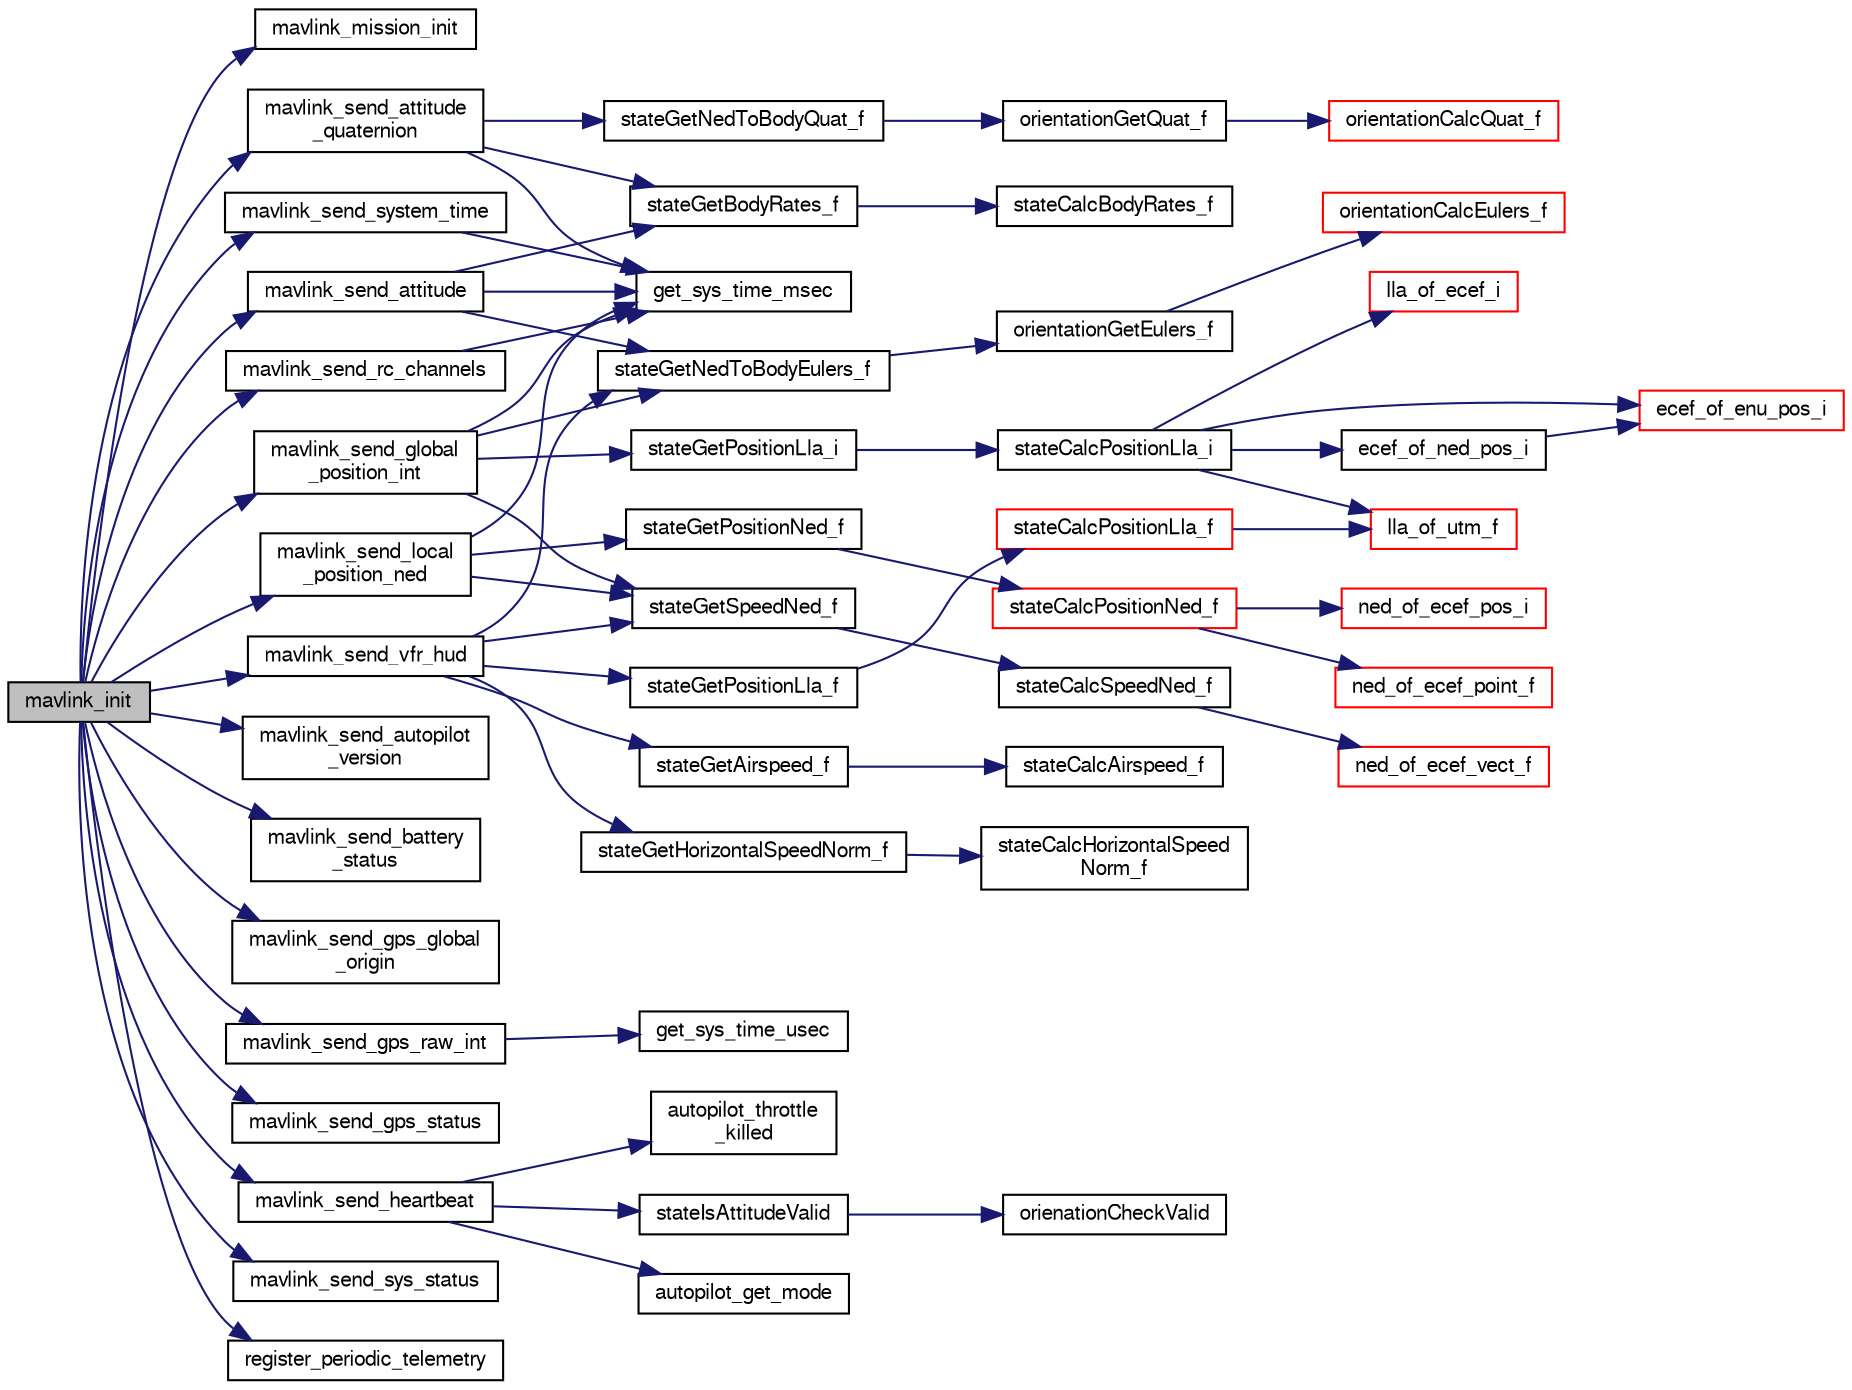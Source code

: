 digraph "mavlink_init"
{
  edge [fontname="FreeSans",fontsize="10",labelfontname="FreeSans",labelfontsize="10"];
  node [fontname="FreeSans",fontsize="10",shape=record];
  rankdir="LR";
  Node1 [label="mavlink_init",height=0.2,width=0.4,color="black", fillcolor="grey75", style="filled", fontcolor="black"];
  Node1 -> Node2 [color="midnightblue",fontsize="10",style="solid",fontname="FreeSans"];
  Node2 [label="mavlink_mission_init",height=0.2,width=0.4,color="black", fillcolor="white", style="filled",URL="$mission__manager_8c.html#a0ab881c381e580d797ea222ef657ffca"];
  Node1 -> Node3 [color="midnightblue",fontsize="10",style="solid",fontname="FreeSans"];
  Node3 [label="mavlink_send_attitude",height=0.2,width=0.4,color="black", fillcolor="white", style="filled",URL="$mavlink_8c.html#acf9dbe1c46aa63331ca93c34f1a73a9a",tooltip="Send the attitude. "];
  Node3 -> Node4 [color="midnightblue",fontsize="10",style="solid",fontname="FreeSans"];
  Node4 [label="get_sys_time_msec",height=0.2,width=0.4,color="black", fillcolor="white", style="filled",URL="$chibios_2mcu__periph_2sys__time__arch_8c.html#ad3cb294b0d1d74dfb511534b36a17960",tooltip="Get the time in milliseconds since startup. "];
  Node3 -> Node5 [color="midnightblue",fontsize="10",style="solid",fontname="FreeSans"];
  Node5 [label="stateGetBodyRates_f",height=0.2,width=0.4,color="black", fillcolor="white", style="filled",URL="$group__state__rate.html#ga086f10e8804f8e95ace9a2b1cd26a66c",tooltip="Get vehicle body angular rate (float). "];
  Node5 -> Node6 [color="midnightblue",fontsize="10",style="solid",fontname="FreeSans"];
  Node6 [label="stateCalcBodyRates_f",height=0.2,width=0.4,color="black", fillcolor="white", style="filled",URL="$group__state__rate.html#ga52294469408c263566a43c4c903cb3ca"];
  Node3 -> Node7 [color="midnightblue",fontsize="10",style="solid",fontname="FreeSans"];
  Node7 [label="stateGetNedToBodyEulers_f",height=0.2,width=0.4,color="black", fillcolor="white", style="filled",URL="$group__state__attitude.html#ga9a5e6bac6e7d78e1b33430e73344615b",tooltip="Get vehicle body attitude euler angles (float). "];
  Node7 -> Node8 [color="midnightblue",fontsize="10",style="solid",fontname="FreeSans"];
  Node8 [label="orientationGetEulers_f",height=0.2,width=0.4,color="black", fillcolor="white", style="filled",URL="$group__math__orientation__representation.html#gaaae3838d0b45682d48257d5dbfff3030",tooltip="Get vehicle body attitude euler angles (float). "];
  Node8 -> Node9 [color="midnightblue",fontsize="10",style="solid",fontname="FreeSans"];
  Node9 [label="orientationCalcEulers_f",height=0.2,width=0.4,color="red", fillcolor="white", style="filled",URL="$group__math__orientation__representation.html#ga8b8bf1c74adb971f399f0dd4f84d9388"];
  Node1 -> Node10 [color="midnightblue",fontsize="10",style="solid",fontname="FreeSans"];
  Node10 [label="mavlink_send_attitude\l_quaternion",height=0.2,width=0.4,color="black", fillcolor="white", style="filled",URL="$mavlink_8c.html#a6a99bc39299168db89d0b0ad07375cfb"];
  Node10 -> Node4 [color="midnightblue",fontsize="10",style="solid",fontname="FreeSans"];
  Node10 -> Node5 [color="midnightblue",fontsize="10",style="solid",fontname="FreeSans"];
  Node10 -> Node11 [color="midnightblue",fontsize="10",style="solid",fontname="FreeSans"];
  Node11 [label="stateGetNedToBodyQuat_f",height=0.2,width=0.4,color="black", fillcolor="white", style="filled",URL="$group__state__attitude.html#gae03bd8f94b7150506835b77060b73311",tooltip="Get vehicle body attitude quaternion (float). "];
  Node11 -> Node12 [color="midnightblue",fontsize="10",style="solid",fontname="FreeSans"];
  Node12 [label="orientationGetQuat_f",height=0.2,width=0.4,color="black", fillcolor="white", style="filled",URL="$group__math__orientation__representation.html#ga4bc38966bac43e1f55b2f042d8f2e411",tooltip="Get vehicle body attitude quaternion (float). "];
  Node12 -> Node13 [color="midnightblue",fontsize="10",style="solid",fontname="FreeSans"];
  Node13 [label="orientationCalcQuat_f",height=0.2,width=0.4,color="red", fillcolor="white", style="filled",URL="$group__math__orientation__representation.html#ga33edf7d5bd278bed617fb5aa88559dc2"];
  Node1 -> Node14 [color="midnightblue",fontsize="10",style="solid",fontname="FreeSans"];
  Node14 [label="mavlink_send_autopilot\l_version",height=0.2,width=0.4,color="black", fillcolor="white", style="filled",URL="$mavlink_8c.html#a1297c21f1829da1a6e581aa98929e494"];
  Node1 -> Node15 [color="midnightblue",fontsize="10",style="solid",fontname="FreeSans"];
  Node15 [label="mavlink_send_battery\l_status",height=0.2,width=0.4,color="black", fillcolor="white", style="filled",URL="$mavlink_8c.html#a69b54d7a5d0429f7bcd39568475a598b"];
  Node1 -> Node16 [color="midnightblue",fontsize="10",style="solid",fontname="FreeSans"];
  Node16 [label="mavlink_send_global\l_position_int",height=0.2,width=0.4,color="black", fillcolor="white", style="filled",URL="$mavlink_8c.html#a69b29097db843b873c8b348c837cfd03"];
  Node16 -> Node4 [color="midnightblue",fontsize="10",style="solid",fontname="FreeSans"];
  Node16 -> Node7 [color="midnightblue",fontsize="10",style="solid",fontname="FreeSans"];
  Node16 -> Node17 [color="midnightblue",fontsize="10",style="solid",fontname="FreeSans"];
  Node17 [label="stateGetPositionLla_i",height=0.2,width=0.4,color="black", fillcolor="white", style="filled",URL="$group__state__position.html#ga99473409b740a26c0e2b9a5bd8e9defb",tooltip="Get position in LLA coordinates (int). "];
  Node17 -> Node18 [color="midnightblue",fontsize="10",style="solid",fontname="FreeSans"];
  Node18 [label="stateCalcPositionLla_i",height=0.2,width=0.4,color="black", fillcolor="white", style="filled",URL="$group__state__position.html#gad0fedf046f198eace06305e56fc7a0f8",tooltip="Calculate LLA (int) from any other available representation. "];
  Node18 -> Node19 [color="midnightblue",fontsize="10",style="solid",fontname="FreeSans"];
  Node19 [label="lla_of_ecef_i",height=0.2,width=0.4,color="red", fillcolor="white", style="filled",URL="$group__math__geodetic__int.html#gaea47a32071c2427f895fcb1df32c4e23",tooltip="Convert a ECEF to LLA. "];
  Node18 -> Node20 [color="midnightblue",fontsize="10",style="solid",fontname="FreeSans"];
  Node20 [label="lla_of_utm_f",height=0.2,width=0.4,color="red", fillcolor="white", style="filled",URL="$pprz__geodetic__float_8c.html#a30c2e47ec9a898079c04e8b08496b455"];
  Node18 -> Node21 [color="midnightblue",fontsize="10",style="solid",fontname="FreeSans"];
  Node21 [label="ecef_of_ned_pos_i",height=0.2,width=0.4,color="black", fillcolor="white", style="filled",URL="$group__math__geodetic__int.html#gaf92579b72a2adb1aaac73fae89553fca",tooltip="Convert a local NED position to ECEF. "];
  Node21 -> Node22 [color="midnightblue",fontsize="10",style="solid",fontname="FreeSans"];
  Node22 [label="ecef_of_enu_pos_i",height=0.2,width=0.4,color="red", fillcolor="white", style="filled",URL="$group__math__geodetic__int.html#gaaeff7441301129ca712e828b9b4f474e",tooltip="Convert a local ENU position to ECEF. "];
  Node18 -> Node22 [color="midnightblue",fontsize="10",style="solid",fontname="FreeSans"];
  Node16 -> Node23 [color="midnightblue",fontsize="10",style="solid",fontname="FreeSans"];
  Node23 [label="stateGetSpeedNed_f",height=0.2,width=0.4,color="black", fillcolor="white", style="filled",URL="$group__state__velocity.html#ga50a44ddecd4b2517b549549e953ffea2",tooltip="Get ground speed in local NED coordinates (float). "];
  Node23 -> Node24 [color="midnightblue",fontsize="10",style="solid",fontname="FreeSans"];
  Node24 [label="stateCalcSpeedNed_f",height=0.2,width=0.4,color="black", fillcolor="white", style="filled",URL="$group__state__velocity.html#ga440e1db9aa0854e8cea50670d7055450"];
  Node24 -> Node25 [color="midnightblue",fontsize="10",style="solid",fontname="FreeSans"];
  Node25 [label="ned_of_ecef_vect_f",height=0.2,width=0.4,color="red", fillcolor="white", style="filled",URL="$pprz__geodetic__float_8c.html#ac36c2e51de3064e3919a1f58f884342e"];
  Node1 -> Node26 [color="midnightblue",fontsize="10",style="solid",fontname="FreeSans"];
  Node26 [label="mavlink_send_gps_global\l_origin",height=0.2,width=0.4,color="black", fillcolor="white", style="filled",URL="$mavlink_8c.html#a4371947509e8a4bdaaecfcb382e6a889"];
  Node1 -> Node27 [color="midnightblue",fontsize="10",style="solid",fontname="FreeSans"];
  Node27 [label="mavlink_send_gps_raw_int",height=0.2,width=0.4,color="black", fillcolor="white", style="filled",URL="$mavlink_8c.html#a45bb8314829a986bef34a96d1d19e18a"];
  Node27 -> Node28 [color="midnightblue",fontsize="10",style="solid",fontname="FreeSans"];
  Node28 [label="get_sys_time_usec",height=0.2,width=0.4,color="black", fillcolor="white", style="filled",URL="$chibios_2mcu__periph_2sys__time__arch_8c.html#a7ddfef1f78a56c6b4c4c536b5d670bfb",tooltip="Get the time in microseconds since startup. "];
  Node1 -> Node29 [color="midnightblue",fontsize="10",style="solid",fontname="FreeSans"];
  Node29 [label="mavlink_send_gps_status",height=0.2,width=0.4,color="black", fillcolor="white", style="filled",URL="$mavlink_8c.html#ab96c8a517287966a178c6478b3aa8e09",tooltip="Send gps status. "];
  Node1 -> Node30 [color="midnightblue",fontsize="10",style="solid",fontname="FreeSans"];
  Node30 [label="mavlink_send_heartbeat",height=0.2,width=0.4,color="black", fillcolor="white", style="filled",URL="$mavlink_8c.html#ae98ab788a5e6674a7e1895edc0b898b1",tooltip="Send a heartbeat. "];
  Node30 -> Node31 [color="midnightblue",fontsize="10",style="solid",fontname="FreeSans"];
  Node31 [label="autopilot_get_mode",height=0.2,width=0.4,color="black", fillcolor="white", style="filled",URL="$autopilot_8c.html#a23af2ac2d4bcb9b71c869a409de61cc4",tooltip="get autopilot mode "];
  Node30 -> Node32 [color="midnightblue",fontsize="10",style="solid",fontname="FreeSans"];
  Node32 [label="autopilot_throttle\l_killed",height=0.2,width=0.4,color="black", fillcolor="white", style="filled",URL="$autopilot_8c.html#ad0636a1ccc27b07219072341aec524d8",tooltip="get kill status "];
  Node30 -> Node33 [color="midnightblue",fontsize="10",style="solid",fontname="FreeSans"];
  Node33 [label="stateIsAttitudeValid",height=0.2,width=0.4,color="black", fillcolor="white", style="filled",URL="$group__state__attitude.html#ga5f950379a74a7915c0d28336d5ec26ac",tooltip="Test if attitudes are valid. "];
  Node33 -> Node34 [color="midnightblue",fontsize="10",style="solid",fontname="FreeSans"];
  Node34 [label="orienationCheckValid",height=0.2,width=0.4,color="black", fillcolor="white", style="filled",URL="$group__math__orientation__representation.html#ga6037b8cf7c0b5d44eeb596ca6804fdc0",tooltip="Test if orientations are valid. "];
  Node1 -> Node35 [color="midnightblue",fontsize="10",style="solid",fontname="FreeSans"];
  Node35 [label="mavlink_send_local\l_position_ned",height=0.2,width=0.4,color="black", fillcolor="white", style="filled",URL="$mavlink_8c.html#acf27b8ebaf73137224cee8453df530a8"];
  Node35 -> Node4 [color="midnightblue",fontsize="10",style="solid",fontname="FreeSans"];
  Node35 -> Node36 [color="midnightblue",fontsize="10",style="solid",fontname="FreeSans"];
  Node36 [label="stateGetPositionNed_f",height=0.2,width=0.4,color="black", fillcolor="white", style="filled",URL="$group__state__position.html#gac1b41866b307723e3ad8ddd566d4f627",tooltip="Get position in local NED coordinates (float). "];
  Node36 -> Node37 [color="midnightblue",fontsize="10",style="solid",fontname="FreeSans"];
  Node37 [label="stateCalcPositionNed_f",height=0.2,width=0.4,color="red", fillcolor="white", style="filled",URL="$group__state__position.html#ga480ea806b0ffe839df24d856b7ce0261"];
  Node37 -> Node38 [color="midnightblue",fontsize="10",style="solid",fontname="FreeSans"];
  Node38 [label="ned_of_ecef_point_f",height=0.2,width=0.4,color="red", fillcolor="white", style="filled",URL="$pprz__geodetic__float_8c.html#a3045a5a383aa4ebf5b8a9763773b9b6d"];
  Node37 -> Node39 [color="midnightblue",fontsize="10",style="solid",fontname="FreeSans"];
  Node39 [label="ned_of_ecef_pos_i",height=0.2,width=0.4,color="red", fillcolor="white", style="filled",URL="$group__math__geodetic__int.html#ga55c109fccf11d3699553122869dfd38b",tooltip="Convert a ECEF position to local NED. "];
  Node35 -> Node23 [color="midnightblue",fontsize="10",style="solid",fontname="FreeSans"];
  Node1 -> Node40 [color="midnightblue",fontsize="10",style="solid",fontname="FreeSans"];
  Node40 [label="mavlink_send_rc_channels",height=0.2,width=0.4,color="black", fillcolor="white", style="filled",URL="$mavlink_8c.html#aa724c38fa2b73a866f85cf747f3bc72f"];
  Node40 -> Node4 [color="midnightblue",fontsize="10",style="solid",fontname="FreeSans"];
  Node1 -> Node41 [color="midnightblue",fontsize="10",style="solid",fontname="FreeSans"];
  Node41 [label="mavlink_send_sys_status",height=0.2,width=0.4,color="black", fillcolor="white", style="filled",URL="$mavlink_8c.html#aeed449973f2c990ea479d94e33c3f519",tooltip="Send the system status. "];
  Node1 -> Node42 [color="midnightblue",fontsize="10",style="solid",fontname="FreeSans"];
  Node42 [label="mavlink_send_system_time",height=0.2,width=0.4,color="black", fillcolor="white", style="filled",URL="$mavlink_8c.html#a160010097f6fb718c579d8470a9d72cf",tooltip="Send SYSTEM_TIME. "];
  Node42 -> Node4 [color="midnightblue",fontsize="10",style="solid",fontname="FreeSans"];
  Node1 -> Node43 [color="midnightblue",fontsize="10",style="solid",fontname="FreeSans"];
  Node43 [label="mavlink_send_vfr_hud",height=0.2,width=0.4,color="black", fillcolor="white", style="filled",URL="$mavlink_8c.html#a8c8fd474a91b126a5f74296017672ddc",tooltip="Send Metrics typically displayed on a HUD for fixed wing aircraft. "];
  Node43 -> Node44 [color="midnightblue",fontsize="10",style="solid",fontname="FreeSans"];
  Node44 [label="stateGetAirspeed_f",height=0.2,width=0.4,color="black", fillcolor="white", style="filled",URL="$group__state__wind__airspeed.html#gab0cc6ebb3671ec1b34ac2c33f11c6b26",tooltip="Get airspeed (float). "];
  Node44 -> Node45 [color="midnightblue",fontsize="10",style="solid",fontname="FreeSans"];
  Node45 [label="stateCalcAirspeed_f",height=0.2,width=0.4,color="black", fillcolor="white", style="filled",URL="$group__state__wind__airspeed.html#gac2516cd42b66afab524662b27fd96cd5"];
  Node43 -> Node46 [color="midnightblue",fontsize="10",style="solid",fontname="FreeSans"];
  Node46 [label="stateGetHorizontalSpeedNorm_f",height=0.2,width=0.4,color="black", fillcolor="white", style="filled",URL="$group__state__velocity.html#ga1396b84069296dc0353f25281a472c08",tooltip="Get norm of horizontal ground speed (float). "];
  Node46 -> Node47 [color="midnightblue",fontsize="10",style="solid",fontname="FreeSans"];
  Node47 [label="stateCalcHorizontalSpeed\lNorm_f",height=0.2,width=0.4,color="black", fillcolor="white", style="filled",URL="$group__state__velocity.html#ga990849172b82f2e3bc1ab9da2395c9c4"];
  Node43 -> Node7 [color="midnightblue",fontsize="10",style="solid",fontname="FreeSans"];
  Node43 -> Node48 [color="midnightblue",fontsize="10",style="solid",fontname="FreeSans"];
  Node48 [label="stateGetPositionLla_f",height=0.2,width=0.4,color="black", fillcolor="white", style="filled",URL="$group__state__position.html#gabd04faa28d1792450eaa4a3f22066055",tooltip="Get position in LLA coordinates (float). "];
  Node48 -> Node49 [color="midnightblue",fontsize="10",style="solid",fontname="FreeSans"];
  Node49 [label="stateCalcPositionLla_f",height=0.2,width=0.4,color="red", fillcolor="white", style="filled",URL="$group__state__position.html#gaac3f376669ccf9575fb91e78ae4954f7"];
  Node49 -> Node20 [color="midnightblue",fontsize="10",style="solid",fontname="FreeSans"];
  Node43 -> Node23 [color="midnightblue",fontsize="10",style="solid",fontname="FreeSans"];
  Node1 -> Node50 [color="midnightblue",fontsize="10",style="solid",fontname="FreeSans"];
  Node50 [label="register_periodic_telemetry",height=0.2,width=0.4,color="black", fillcolor="white", style="filled",URL="$telemetry_8c.html#a8b8cf43739f06c54d16370c141b541a0",tooltip="Register a telemetry callback function. "];
}
